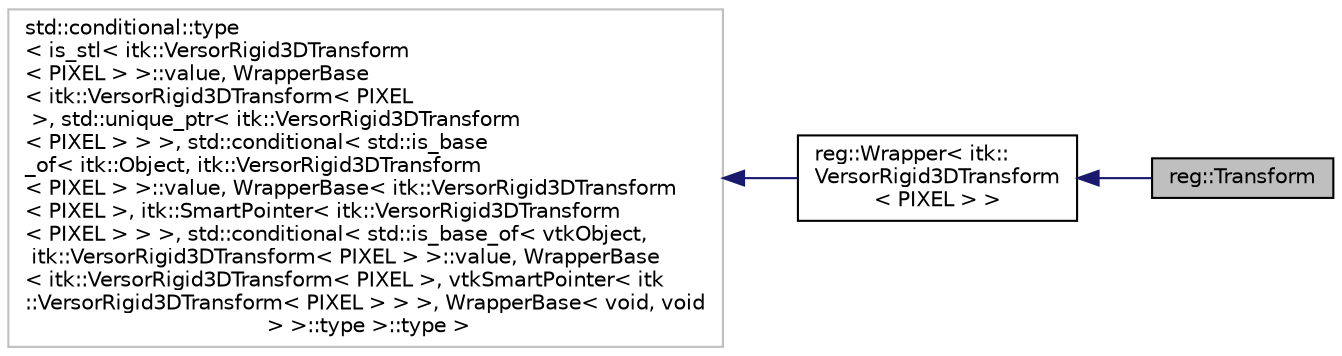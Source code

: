 digraph "reg::Transform"
{
  edge [fontname="Helvetica",fontsize="10",labelfontname="Helvetica",labelfontsize="10"];
  node [fontname="Helvetica",fontsize="10",shape=record];
  rankdir="LR";
  Node4 [label="reg::Transform",height=0.2,width=0.4,color="black", fillcolor="grey75", style="filled", fontcolor="black"];
  Node5 -> Node4 [dir="back",color="midnightblue",fontsize="10",style="solid"];
  Node5 [label="reg::Wrapper\< itk::\lVersorRigid3DTransform\l\< PIXEL \> \>",height=0.2,width=0.4,color="black", fillcolor="white", style="filled",URL="$structreg_1_1_wrapper.html"];
  Node6 -> Node5 [dir="back",color="midnightblue",fontsize="10",style="solid"];
  Node6 [label="std::conditional::type\l\< is_stl\< itk::VersorRigid3DTransform\l\< PIXEL \> \>::value, WrapperBase\l\< itk::VersorRigid3DTransform\< PIXEL\l \>, std::unique_ptr\< itk::VersorRigid3DTransform\l\< PIXEL \> \> \>, std::conditional\< std::is_base\l_of\< itk::Object, itk::VersorRigid3DTransform\l\< PIXEL \> \>::value, WrapperBase\< itk::VersorRigid3DTransform\l\< PIXEL \>, itk::SmartPointer\< itk::VersorRigid3DTransform\l\< PIXEL \> \> \>, std::conditional\< std::is_base_of\< vtkObject,\l itk::VersorRigid3DTransform\< PIXEL \> \>::value, WrapperBase\l\< itk::VersorRigid3DTransform\< PIXEL \>, vtkSmartPointer\< itk\l::VersorRigid3DTransform\< PIXEL \> \> \>, WrapperBase\< void, void\l \> \>::type \>::type \>",height=0.2,width=0.4,color="grey75", fillcolor="white", style="filled"];
}

